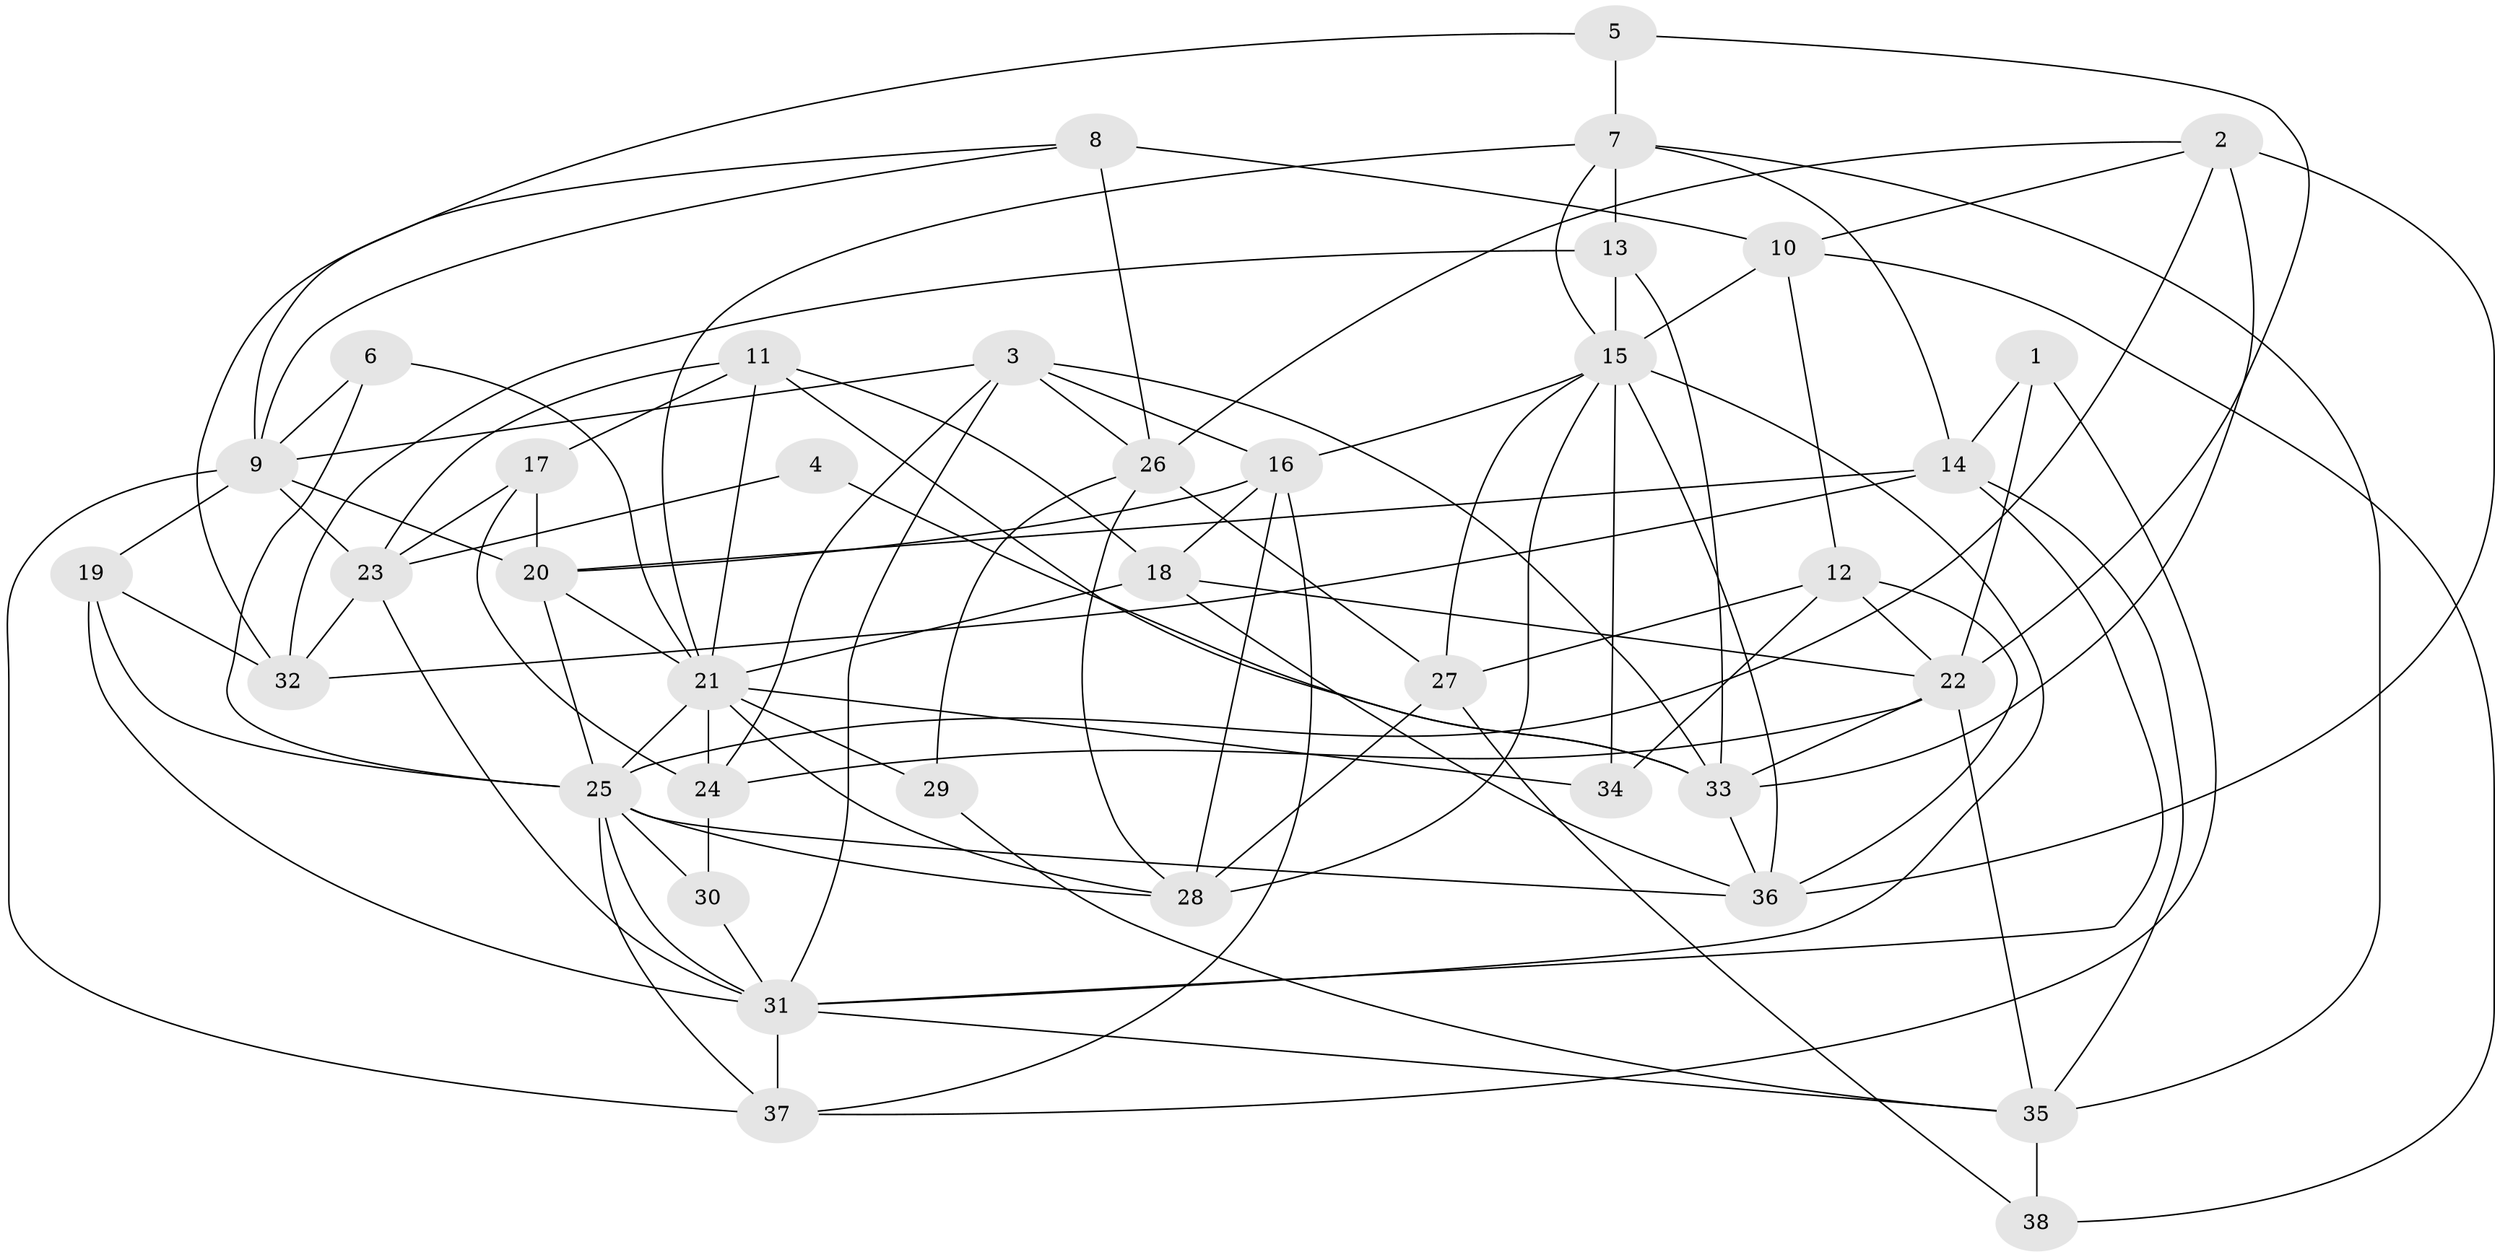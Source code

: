 // original degree distribution, {3: 0.26666666666666666, 4: 0.25333333333333335, 5: 0.2, 2: 0.13333333333333333, 6: 0.10666666666666667, 7: 0.04}
// Generated by graph-tools (version 1.1) at 2025/50/03/09/25 03:50:05]
// undirected, 38 vertices, 102 edges
graph export_dot {
graph [start="1"]
  node [color=gray90,style=filled];
  1;
  2;
  3;
  4;
  5;
  6;
  7;
  8;
  9;
  10;
  11;
  12;
  13;
  14;
  15;
  16;
  17;
  18;
  19;
  20;
  21;
  22;
  23;
  24;
  25;
  26;
  27;
  28;
  29;
  30;
  31;
  32;
  33;
  34;
  35;
  36;
  37;
  38;
  1 -- 14 [weight=1.0];
  1 -- 22 [weight=1.0];
  1 -- 37 [weight=1.0];
  2 -- 10 [weight=1.0];
  2 -- 25 [weight=1.0];
  2 -- 26 [weight=1.0];
  2 -- 33 [weight=1.0];
  2 -- 36 [weight=1.0];
  3 -- 9 [weight=1.0];
  3 -- 16 [weight=1.0];
  3 -- 24 [weight=1.0];
  3 -- 26 [weight=1.0];
  3 -- 31 [weight=1.0];
  3 -- 33 [weight=1.0];
  4 -- 23 [weight=1.0];
  4 -- 33 [weight=1.0];
  5 -- 7 [weight=1.0];
  5 -- 9 [weight=1.0];
  5 -- 22 [weight=1.0];
  6 -- 9 [weight=1.0];
  6 -- 21 [weight=1.0];
  6 -- 25 [weight=1.0];
  7 -- 13 [weight=1.0];
  7 -- 14 [weight=1.0];
  7 -- 15 [weight=1.0];
  7 -- 21 [weight=1.0];
  7 -- 35 [weight=1.0];
  8 -- 9 [weight=1.0];
  8 -- 10 [weight=2.0];
  8 -- 26 [weight=2.0];
  8 -- 32 [weight=1.0];
  9 -- 19 [weight=1.0];
  9 -- 20 [weight=1.0];
  9 -- 23 [weight=2.0];
  9 -- 37 [weight=1.0];
  10 -- 12 [weight=1.0];
  10 -- 15 [weight=1.0];
  10 -- 38 [weight=1.0];
  11 -- 17 [weight=1.0];
  11 -- 18 [weight=1.0];
  11 -- 21 [weight=1.0];
  11 -- 23 [weight=1.0];
  11 -- 33 [weight=1.0];
  12 -- 22 [weight=1.0];
  12 -- 27 [weight=1.0];
  12 -- 34 [weight=1.0];
  12 -- 36 [weight=1.0];
  13 -- 15 [weight=1.0];
  13 -- 32 [weight=1.0];
  13 -- 33 [weight=1.0];
  14 -- 20 [weight=1.0];
  14 -- 31 [weight=1.0];
  14 -- 32 [weight=1.0];
  14 -- 35 [weight=1.0];
  15 -- 16 [weight=1.0];
  15 -- 27 [weight=1.0];
  15 -- 28 [weight=1.0];
  15 -- 31 [weight=1.0];
  15 -- 34 [weight=1.0];
  15 -- 36 [weight=1.0];
  16 -- 18 [weight=1.0];
  16 -- 20 [weight=1.0];
  16 -- 28 [weight=1.0];
  16 -- 37 [weight=1.0];
  17 -- 20 [weight=1.0];
  17 -- 23 [weight=2.0];
  17 -- 24 [weight=1.0];
  18 -- 21 [weight=2.0];
  18 -- 22 [weight=1.0];
  18 -- 36 [weight=1.0];
  19 -- 25 [weight=1.0];
  19 -- 31 [weight=1.0];
  19 -- 32 [weight=1.0];
  20 -- 21 [weight=1.0];
  20 -- 25 [weight=1.0];
  21 -- 24 [weight=1.0];
  21 -- 25 [weight=1.0];
  21 -- 28 [weight=1.0];
  21 -- 29 [weight=1.0];
  21 -- 34 [weight=1.0];
  22 -- 24 [weight=1.0];
  22 -- 33 [weight=1.0];
  22 -- 35 [weight=1.0];
  23 -- 31 [weight=1.0];
  23 -- 32 [weight=1.0];
  24 -- 30 [weight=2.0];
  25 -- 28 [weight=1.0];
  25 -- 30 [weight=1.0];
  25 -- 31 [weight=1.0];
  25 -- 36 [weight=1.0];
  25 -- 37 [weight=1.0];
  26 -- 27 [weight=1.0];
  26 -- 28 [weight=1.0];
  26 -- 29 [weight=1.0];
  27 -- 28 [weight=1.0];
  27 -- 38 [weight=1.0];
  29 -- 35 [weight=1.0];
  30 -- 31 [weight=1.0];
  31 -- 35 [weight=1.0];
  31 -- 37 [weight=1.0];
  33 -- 36 [weight=1.0];
  35 -- 38 [weight=1.0];
}
